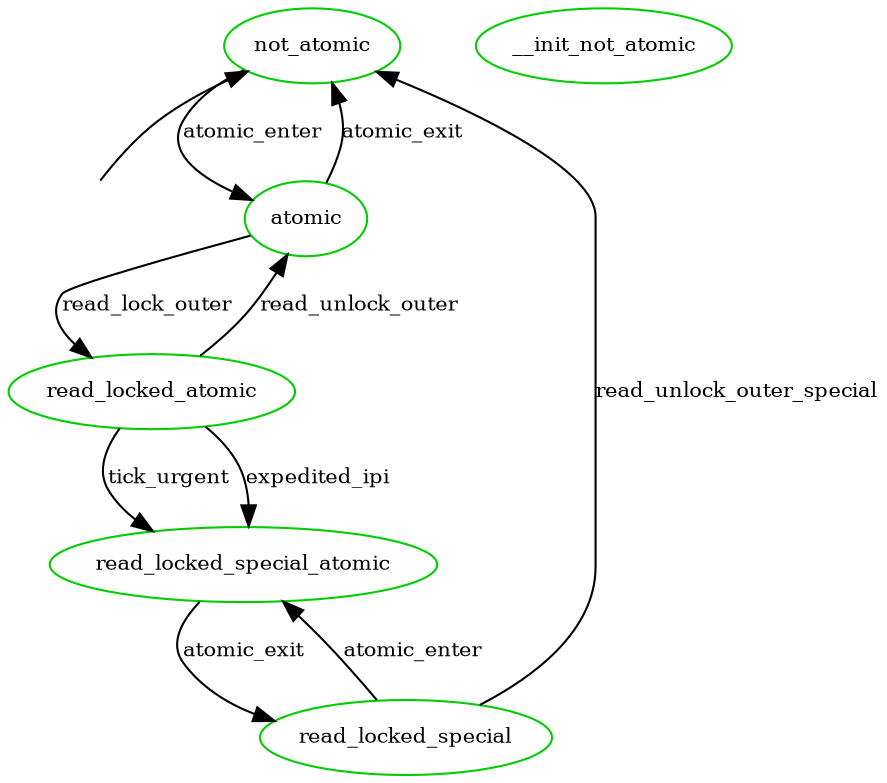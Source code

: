 digraph state_automaton {
	center = true;
	// size = "700,800";
	nodesep = 0.5;
	{node [shape = plaintext, style=invis, label=""] "__init_atomic"};
	node [shape = ellipse, fontsize=10, color = green3];
	edge [fontsize=10];

	"__init_atomic" -> "not_atomic";

	/* Handling for pirq dis, read-lock, read-unlock, pirq en */
	"atomic" [label = "atomic"];
	"read_locked_atomic" [label = "read_locked_atomic"];
	"atomic" -> "read_locked_atomic" [ label = "read_lock_outer" ];
	"read_locked_atomic" -> "atomic" [ label = "read_unlock_outer" ];
	/* After transition to read_locked_special_atomic,
	 * everything remains same as defer_rlock_atomic_runlock.dot */
	"read_locked_atomic" -> "read_locked_special_atomic" [ label = "tick_urgent" ];
	"read_locked_atomic" -> "read_locked_special_atomic" [ label = "expedited_ipi" ];

        "read_locked_special" -> "read_locked_special_atomic" [ label = "atomic_enter" ];
        "read_locked_special_atomic" -> "read_locked_special" [ label = "atomic_exit" ];

	"read_locked_special" -> "not_atomic" [ label = "read_unlock_outer_special" ];
	"atomic" -> "not_atomic" [ label = "atomic_exit" ];
	"not_atomic" -> "atomic" [ label = "atomic_enter" ];


	{ rank = min ;
		"__init_not_atomic";
		"not_atomic";
	}
}
